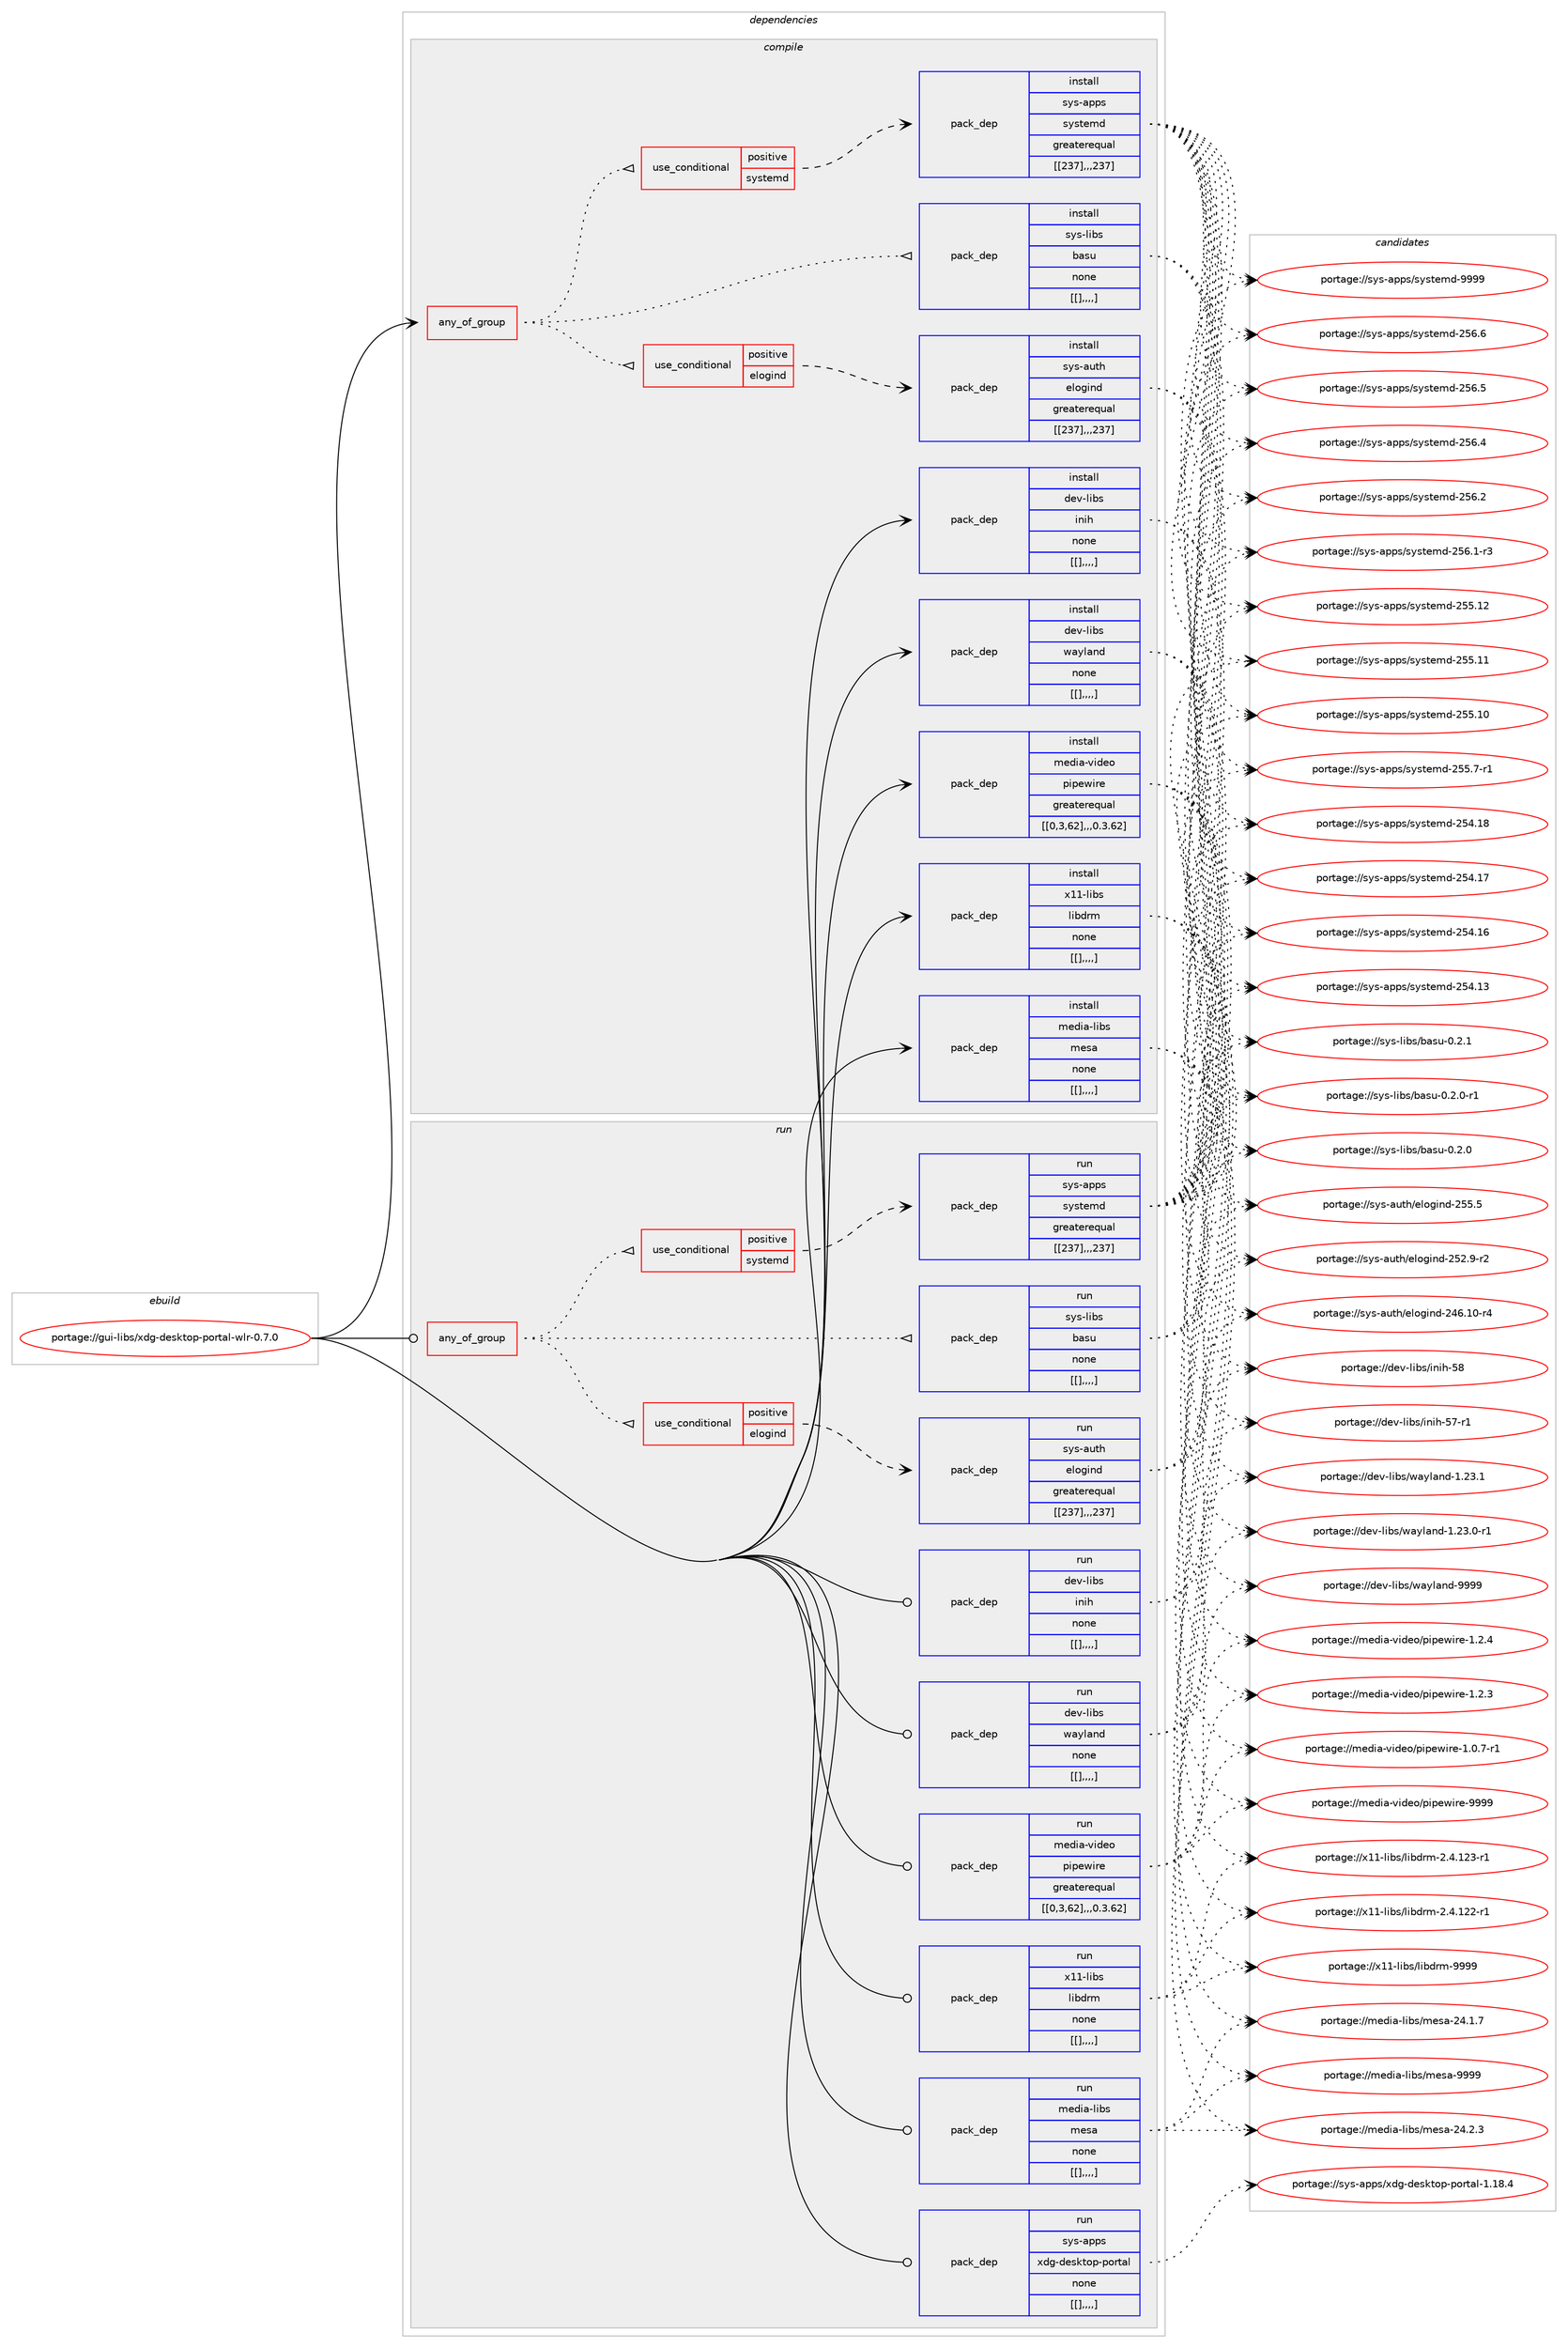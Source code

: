digraph prolog {

# *************
# Graph options
# *************

newrank=true;
concentrate=true;
compound=true;
graph [rankdir=LR,fontname=Helvetica,fontsize=10,ranksep=1.5];#, ranksep=2.5, nodesep=0.2];
edge  [arrowhead=vee];
node  [fontname=Helvetica,fontsize=10];

# **********
# The ebuild
# **********

subgraph cluster_leftcol {
color=gray;
label=<<i>ebuild</i>>;
id [label="portage://gui-libs/xdg-desktop-portal-wlr-0.7.0", color=red, width=4, href="../gui-libs/xdg-desktop-portal-wlr-0.7.0.svg"];
}

# ****************
# The dependencies
# ****************

subgraph cluster_midcol {
color=gray;
label=<<i>dependencies</i>>;
subgraph cluster_compile {
fillcolor="#eeeeee";
style=filled;
label=<<i>compile</i>>;
subgraph any1409 {
dependency249853 [label=<<TABLE BORDER="0" CELLBORDER="1" CELLSPACING="0" CELLPADDING="4"><TR><TD CELLPADDING="10">any_of_group</TD></TR></TABLE>>, shape=none, color=red];subgraph cond69204 {
dependency249854 [label=<<TABLE BORDER="0" CELLBORDER="1" CELLSPACING="0" CELLPADDING="4"><TR><TD ROWSPAN="3" CELLPADDING="10">use_conditional</TD></TR><TR><TD>positive</TD></TR><TR><TD>systemd</TD></TR></TABLE>>, shape=none, color=red];
subgraph pack179080 {
dependency249855 [label=<<TABLE BORDER="0" CELLBORDER="1" CELLSPACING="0" CELLPADDING="4" WIDTH="220"><TR><TD ROWSPAN="6" CELLPADDING="30">pack_dep</TD></TR><TR><TD WIDTH="110">install</TD></TR><TR><TD>sys-apps</TD></TR><TR><TD>systemd</TD></TR><TR><TD>greaterequal</TD></TR><TR><TD>[[237],,,237]</TD></TR></TABLE>>, shape=none, color=blue];
}
dependency249854:e -> dependency249855:w [weight=20,style="dashed",arrowhead="vee"];
}
dependency249853:e -> dependency249854:w [weight=20,style="dotted",arrowhead="oinv"];
subgraph cond69205 {
dependency249856 [label=<<TABLE BORDER="0" CELLBORDER="1" CELLSPACING="0" CELLPADDING="4"><TR><TD ROWSPAN="3" CELLPADDING="10">use_conditional</TD></TR><TR><TD>positive</TD></TR><TR><TD>elogind</TD></TR></TABLE>>, shape=none, color=red];
subgraph pack179081 {
dependency249857 [label=<<TABLE BORDER="0" CELLBORDER="1" CELLSPACING="0" CELLPADDING="4" WIDTH="220"><TR><TD ROWSPAN="6" CELLPADDING="30">pack_dep</TD></TR><TR><TD WIDTH="110">install</TD></TR><TR><TD>sys-auth</TD></TR><TR><TD>elogind</TD></TR><TR><TD>greaterequal</TD></TR><TR><TD>[[237],,,237]</TD></TR></TABLE>>, shape=none, color=blue];
}
dependency249856:e -> dependency249857:w [weight=20,style="dashed",arrowhead="vee"];
}
dependency249853:e -> dependency249856:w [weight=20,style="dotted",arrowhead="oinv"];
subgraph pack179082 {
dependency249858 [label=<<TABLE BORDER="0" CELLBORDER="1" CELLSPACING="0" CELLPADDING="4" WIDTH="220"><TR><TD ROWSPAN="6" CELLPADDING="30">pack_dep</TD></TR><TR><TD WIDTH="110">install</TD></TR><TR><TD>sys-libs</TD></TR><TR><TD>basu</TD></TR><TR><TD>none</TD></TR><TR><TD>[[],,,,]</TD></TR></TABLE>>, shape=none, color=blue];
}
dependency249853:e -> dependency249858:w [weight=20,style="dotted",arrowhead="oinv"];
}
id:e -> dependency249853:w [weight=20,style="solid",arrowhead="vee"];
subgraph pack179083 {
dependency249859 [label=<<TABLE BORDER="0" CELLBORDER="1" CELLSPACING="0" CELLPADDING="4" WIDTH="220"><TR><TD ROWSPAN="6" CELLPADDING="30">pack_dep</TD></TR><TR><TD WIDTH="110">install</TD></TR><TR><TD>dev-libs</TD></TR><TR><TD>inih</TD></TR><TR><TD>none</TD></TR><TR><TD>[[],,,,]</TD></TR></TABLE>>, shape=none, color=blue];
}
id:e -> dependency249859:w [weight=20,style="solid",arrowhead="vee"];
subgraph pack179084 {
dependency249860 [label=<<TABLE BORDER="0" CELLBORDER="1" CELLSPACING="0" CELLPADDING="4" WIDTH="220"><TR><TD ROWSPAN="6" CELLPADDING="30">pack_dep</TD></TR><TR><TD WIDTH="110">install</TD></TR><TR><TD>dev-libs</TD></TR><TR><TD>wayland</TD></TR><TR><TD>none</TD></TR><TR><TD>[[],,,,]</TD></TR></TABLE>>, shape=none, color=blue];
}
id:e -> dependency249860:w [weight=20,style="solid",arrowhead="vee"];
subgraph pack179085 {
dependency249861 [label=<<TABLE BORDER="0" CELLBORDER="1" CELLSPACING="0" CELLPADDING="4" WIDTH="220"><TR><TD ROWSPAN="6" CELLPADDING="30">pack_dep</TD></TR><TR><TD WIDTH="110">install</TD></TR><TR><TD>media-libs</TD></TR><TR><TD>mesa</TD></TR><TR><TD>none</TD></TR><TR><TD>[[],,,,]</TD></TR></TABLE>>, shape=none, color=blue];
}
id:e -> dependency249861:w [weight=20,style="solid",arrowhead="vee"];
subgraph pack179086 {
dependency249862 [label=<<TABLE BORDER="0" CELLBORDER="1" CELLSPACING="0" CELLPADDING="4" WIDTH="220"><TR><TD ROWSPAN="6" CELLPADDING="30">pack_dep</TD></TR><TR><TD WIDTH="110">install</TD></TR><TR><TD>media-video</TD></TR><TR><TD>pipewire</TD></TR><TR><TD>greaterequal</TD></TR><TR><TD>[[0,3,62],,,0.3.62]</TD></TR></TABLE>>, shape=none, color=blue];
}
id:e -> dependency249862:w [weight=20,style="solid",arrowhead="vee"];
subgraph pack179087 {
dependency249863 [label=<<TABLE BORDER="0" CELLBORDER="1" CELLSPACING="0" CELLPADDING="4" WIDTH="220"><TR><TD ROWSPAN="6" CELLPADDING="30">pack_dep</TD></TR><TR><TD WIDTH="110">install</TD></TR><TR><TD>x11-libs</TD></TR><TR><TD>libdrm</TD></TR><TR><TD>none</TD></TR><TR><TD>[[],,,,]</TD></TR></TABLE>>, shape=none, color=blue];
}
id:e -> dependency249863:w [weight=20,style="solid",arrowhead="vee"];
}
subgraph cluster_compileandrun {
fillcolor="#eeeeee";
style=filled;
label=<<i>compile and run</i>>;
}
subgraph cluster_run {
fillcolor="#eeeeee";
style=filled;
label=<<i>run</i>>;
subgraph any1410 {
dependency249864 [label=<<TABLE BORDER="0" CELLBORDER="1" CELLSPACING="0" CELLPADDING="4"><TR><TD CELLPADDING="10">any_of_group</TD></TR></TABLE>>, shape=none, color=red];subgraph cond69206 {
dependency249865 [label=<<TABLE BORDER="0" CELLBORDER="1" CELLSPACING="0" CELLPADDING="4"><TR><TD ROWSPAN="3" CELLPADDING="10">use_conditional</TD></TR><TR><TD>positive</TD></TR><TR><TD>systemd</TD></TR></TABLE>>, shape=none, color=red];
subgraph pack179088 {
dependency249866 [label=<<TABLE BORDER="0" CELLBORDER="1" CELLSPACING="0" CELLPADDING="4" WIDTH="220"><TR><TD ROWSPAN="6" CELLPADDING="30">pack_dep</TD></TR><TR><TD WIDTH="110">run</TD></TR><TR><TD>sys-apps</TD></TR><TR><TD>systemd</TD></TR><TR><TD>greaterequal</TD></TR><TR><TD>[[237],,,237]</TD></TR></TABLE>>, shape=none, color=blue];
}
dependency249865:e -> dependency249866:w [weight=20,style="dashed",arrowhead="vee"];
}
dependency249864:e -> dependency249865:w [weight=20,style="dotted",arrowhead="oinv"];
subgraph cond69207 {
dependency249867 [label=<<TABLE BORDER="0" CELLBORDER="1" CELLSPACING="0" CELLPADDING="4"><TR><TD ROWSPAN="3" CELLPADDING="10">use_conditional</TD></TR><TR><TD>positive</TD></TR><TR><TD>elogind</TD></TR></TABLE>>, shape=none, color=red];
subgraph pack179089 {
dependency249868 [label=<<TABLE BORDER="0" CELLBORDER="1" CELLSPACING="0" CELLPADDING="4" WIDTH="220"><TR><TD ROWSPAN="6" CELLPADDING="30">pack_dep</TD></TR><TR><TD WIDTH="110">run</TD></TR><TR><TD>sys-auth</TD></TR><TR><TD>elogind</TD></TR><TR><TD>greaterequal</TD></TR><TR><TD>[[237],,,237]</TD></TR></TABLE>>, shape=none, color=blue];
}
dependency249867:e -> dependency249868:w [weight=20,style="dashed",arrowhead="vee"];
}
dependency249864:e -> dependency249867:w [weight=20,style="dotted",arrowhead="oinv"];
subgraph pack179090 {
dependency249869 [label=<<TABLE BORDER="0" CELLBORDER="1" CELLSPACING="0" CELLPADDING="4" WIDTH="220"><TR><TD ROWSPAN="6" CELLPADDING="30">pack_dep</TD></TR><TR><TD WIDTH="110">run</TD></TR><TR><TD>sys-libs</TD></TR><TR><TD>basu</TD></TR><TR><TD>none</TD></TR><TR><TD>[[],,,,]</TD></TR></TABLE>>, shape=none, color=blue];
}
dependency249864:e -> dependency249869:w [weight=20,style="dotted",arrowhead="oinv"];
}
id:e -> dependency249864:w [weight=20,style="solid",arrowhead="odot"];
subgraph pack179091 {
dependency249870 [label=<<TABLE BORDER="0" CELLBORDER="1" CELLSPACING="0" CELLPADDING="4" WIDTH="220"><TR><TD ROWSPAN="6" CELLPADDING="30">pack_dep</TD></TR><TR><TD WIDTH="110">run</TD></TR><TR><TD>dev-libs</TD></TR><TR><TD>inih</TD></TR><TR><TD>none</TD></TR><TR><TD>[[],,,,]</TD></TR></TABLE>>, shape=none, color=blue];
}
id:e -> dependency249870:w [weight=20,style="solid",arrowhead="odot"];
subgraph pack179092 {
dependency249871 [label=<<TABLE BORDER="0" CELLBORDER="1" CELLSPACING="0" CELLPADDING="4" WIDTH="220"><TR><TD ROWSPAN="6" CELLPADDING="30">pack_dep</TD></TR><TR><TD WIDTH="110">run</TD></TR><TR><TD>dev-libs</TD></TR><TR><TD>wayland</TD></TR><TR><TD>none</TD></TR><TR><TD>[[],,,,]</TD></TR></TABLE>>, shape=none, color=blue];
}
id:e -> dependency249871:w [weight=20,style="solid",arrowhead="odot"];
subgraph pack179093 {
dependency249872 [label=<<TABLE BORDER="0" CELLBORDER="1" CELLSPACING="0" CELLPADDING="4" WIDTH="220"><TR><TD ROWSPAN="6" CELLPADDING="30">pack_dep</TD></TR><TR><TD WIDTH="110">run</TD></TR><TR><TD>media-libs</TD></TR><TR><TD>mesa</TD></TR><TR><TD>none</TD></TR><TR><TD>[[],,,,]</TD></TR></TABLE>>, shape=none, color=blue];
}
id:e -> dependency249872:w [weight=20,style="solid",arrowhead="odot"];
subgraph pack179094 {
dependency249873 [label=<<TABLE BORDER="0" CELLBORDER="1" CELLSPACING="0" CELLPADDING="4" WIDTH="220"><TR><TD ROWSPAN="6" CELLPADDING="30">pack_dep</TD></TR><TR><TD WIDTH="110">run</TD></TR><TR><TD>media-video</TD></TR><TR><TD>pipewire</TD></TR><TR><TD>greaterequal</TD></TR><TR><TD>[[0,3,62],,,0.3.62]</TD></TR></TABLE>>, shape=none, color=blue];
}
id:e -> dependency249873:w [weight=20,style="solid",arrowhead="odot"];
subgraph pack179095 {
dependency249874 [label=<<TABLE BORDER="0" CELLBORDER="1" CELLSPACING="0" CELLPADDING="4" WIDTH="220"><TR><TD ROWSPAN="6" CELLPADDING="30">pack_dep</TD></TR><TR><TD WIDTH="110">run</TD></TR><TR><TD>sys-apps</TD></TR><TR><TD>xdg-desktop-portal</TD></TR><TR><TD>none</TD></TR><TR><TD>[[],,,,]</TD></TR></TABLE>>, shape=none, color=blue];
}
id:e -> dependency249874:w [weight=20,style="solid",arrowhead="odot"];
subgraph pack179096 {
dependency249875 [label=<<TABLE BORDER="0" CELLBORDER="1" CELLSPACING="0" CELLPADDING="4" WIDTH="220"><TR><TD ROWSPAN="6" CELLPADDING="30">pack_dep</TD></TR><TR><TD WIDTH="110">run</TD></TR><TR><TD>x11-libs</TD></TR><TR><TD>libdrm</TD></TR><TR><TD>none</TD></TR><TR><TD>[[],,,,]</TD></TR></TABLE>>, shape=none, color=blue];
}
id:e -> dependency249875:w [weight=20,style="solid",arrowhead="odot"];
}
}

# **************
# The candidates
# **************

subgraph cluster_choices {
rank=same;
color=gray;
label=<<i>candidates</i>>;

subgraph choice179080 {
color=black;
nodesep=1;
choice1151211154597112112115471151211151161011091004557575757 [label="portage://sys-apps/systemd-9999", color=red, width=4,href="../sys-apps/systemd-9999.svg"];
choice115121115459711211211547115121115116101109100455053544654 [label="portage://sys-apps/systemd-256.6", color=red, width=4,href="../sys-apps/systemd-256.6.svg"];
choice115121115459711211211547115121115116101109100455053544653 [label="portage://sys-apps/systemd-256.5", color=red, width=4,href="../sys-apps/systemd-256.5.svg"];
choice115121115459711211211547115121115116101109100455053544652 [label="portage://sys-apps/systemd-256.4", color=red, width=4,href="../sys-apps/systemd-256.4.svg"];
choice115121115459711211211547115121115116101109100455053544650 [label="portage://sys-apps/systemd-256.2", color=red, width=4,href="../sys-apps/systemd-256.2.svg"];
choice1151211154597112112115471151211151161011091004550535446494511451 [label="portage://sys-apps/systemd-256.1-r3", color=red, width=4,href="../sys-apps/systemd-256.1-r3.svg"];
choice11512111545971121121154711512111511610110910045505353464950 [label="portage://sys-apps/systemd-255.12", color=red, width=4,href="../sys-apps/systemd-255.12.svg"];
choice11512111545971121121154711512111511610110910045505353464949 [label="portage://sys-apps/systemd-255.11", color=red, width=4,href="../sys-apps/systemd-255.11.svg"];
choice11512111545971121121154711512111511610110910045505353464948 [label="portage://sys-apps/systemd-255.10", color=red, width=4,href="../sys-apps/systemd-255.10.svg"];
choice1151211154597112112115471151211151161011091004550535346554511449 [label="portage://sys-apps/systemd-255.7-r1", color=red, width=4,href="../sys-apps/systemd-255.7-r1.svg"];
choice11512111545971121121154711512111511610110910045505352464956 [label="portage://sys-apps/systemd-254.18", color=red, width=4,href="../sys-apps/systemd-254.18.svg"];
choice11512111545971121121154711512111511610110910045505352464955 [label="portage://sys-apps/systemd-254.17", color=red, width=4,href="../sys-apps/systemd-254.17.svg"];
choice11512111545971121121154711512111511610110910045505352464954 [label="portage://sys-apps/systemd-254.16", color=red, width=4,href="../sys-apps/systemd-254.16.svg"];
choice11512111545971121121154711512111511610110910045505352464951 [label="portage://sys-apps/systemd-254.13", color=red, width=4,href="../sys-apps/systemd-254.13.svg"];
dependency249855:e -> choice1151211154597112112115471151211151161011091004557575757:w [style=dotted,weight="100"];
dependency249855:e -> choice115121115459711211211547115121115116101109100455053544654:w [style=dotted,weight="100"];
dependency249855:e -> choice115121115459711211211547115121115116101109100455053544653:w [style=dotted,weight="100"];
dependency249855:e -> choice115121115459711211211547115121115116101109100455053544652:w [style=dotted,weight="100"];
dependency249855:e -> choice115121115459711211211547115121115116101109100455053544650:w [style=dotted,weight="100"];
dependency249855:e -> choice1151211154597112112115471151211151161011091004550535446494511451:w [style=dotted,weight="100"];
dependency249855:e -> choice11512111545971121121154711512111511610110910045505353464950:w [style=dotted,weight="100"];
dependency249855:e -> choice11512111545971121121154711512111511610110910045505353464949:w [style=dotted,weight="100"];
dependency249855:e -> choice11512111545971121121154711512111511610110910045505353464948:w [style=dotted,weight="100"];
dependency249855:e -> choice1151211154597112112115471151211151161011091004550535346554511449:w [style=dotted,weight="100"];
dependency249855:e -> choice11512111545971121121154711512111511610110910045505352464956:w [style=dotted,weight="100"];
dependency249855:e -> choice11512111545971121121154711512111511610110910045505352464955:w [style=dotted,weight="100"];
dependency249855:e -> choice11512111545971121121154711512111511610110910045505352464954:w [style=dotted,weight="100"];
dependency249855:e -> choice11512111545971121121154711512111511610110910045505352464951:w [style=dotted,weight="100"];
}
subgraph choice179081 {
color=black;
nodesep=1;
choice115121115459711711610447101108111103105110100455053534653 [label="portage://sys-auth/elogind-255.5", color=red, width=4,href="../sys-auth/elogind-255.5.svg"];
choice1151211154597117116104471011081111031051101004550535046574511450 [label="portage://sys-auth/elogind-252.9-r2", color=red, width=4,href="../sys-auth/elogind-252.9-r2.svg"];
choice115121115459711711610447101108111103105110100455052544649484511452 [label="portage://sys-auth/elogind-246.10-r4", color=red, width=4,href="../sys-auth/elogind-246.10-r4.svg"];
dependency249857:e -> choice115121115459711711610447101108111103105110100455053534653:w [style=dotted,weight="100"];
dependency249857:e -> choice1151211154597117116104471011081111031051101004550535046574511450:w [style=dotted,weight="100"];
dependency249857:e -> choice115121115459711711610447101108111103105110100455052544649484511452:w [style=dotted,weight="100"];
}
subgraph choice179082 {
color=black;
nodesep=1;
choice1151211154510810598115479897115117454846504649 [label="portage://sys-libs/basu-0.2.1", color=red, width=4,href="../sys-libs/basu-0.2.1.svg"];
choice11512111545108105981154798971151174548465046484511449 [label="portage://sys-libs/basu-0.2.0-r1", color=red, width=4,href="../sys-libs/basu-0.2.0-r1.svg"];
choice1151211154510810598115479897115117454846504648 [label="portage://sys-libs/basu-0.2.0", color=red, width=4,href="../sys-libs/basu-0.2.0.svg"];
dependency249858:e -> choice1151211154510810598115479897115117454846504649:w [style=dotted,weight="100"];
dependency249858:e -> choice11512111545108105981154798971151174548465046484511449:w [style=dotted,weight="100"];
dependency249858:e -> choice1151211154510810598115479897115117454846504648:w [style=dotted,weight="100"];
}
subgraph choice179083 {
color=black;
nodesep=1;
choice100101118451081059811547105110105104455356 [label="portage://dev-libs/inih-58", color=red, width=4,href="../dev-libs/inih-58.svg"];
choice1001011184510810598115471051101051044553554511449 [label="portage://dev-libs/inih-57-r1", color=red, width=4,href="../dev-libs/inih-57-r1.svg"];
dependency249859:e -> choice100101118451081059811547105110105104455356:w [style=dotted,weight="100"];
dependency249859:e -> choice1001011184510810598115471051101051044553554511449:w [style=dotted,weight="100"];
}
subgraph choice179084 {
color=black;
nodesep=1;
choice10010111845108105981154711997121108971101004557575757 [label="portage://dev-libs/wayland-9999", color=red, width=4,href="../dev-libs/wayland-9999.svg"];
choice100101118451081059811547119971211089711010045494650514649 [label="portage://dev-libs/wayland-1.23.1", color=red, width=4,href="../dev-libs/wayland-1.23.1.svg"];
choice1001011184510810598115471199712110897110100454946505146484511449 [label="portage://dev-libs/wayland-1.23.0-r1", color=red, width=4,href="../dev-libs/wayland-1.23.0-r1.svg"];
dependency249860:e -> choice10010111845108105981154711997121108971101004557575757:w [style=dotted,weight="100"];
dependency249860:e -> choice100101118451081059811547119971211089711010045494650514649:w [style=dotted,weight="100"];
dependency249860:e -> choice1001011184510810598115471199712110897110100454946505146484511449:w [style=dotted,weight="100"];
}
subgraph choice179085 {
color=black;
nodesep=1;
choice10910110010597451081059811547109101115974557575757 [label="portage://media-libs/mesa-9999", color=red, width=4,href="../media-libs/mesa-9999.svg"];
choice109101100105974510810598115471091011159745505246504651 [label="portage://media-libs/mesa-24.2.3", color=red, width=4,href="../media-libs/mesa-24.2.3.svg"];
choice109101100105974510810598115471091011159745505246494655 [label="portage://media-libs/mesa-24.1.7", color=red, width=4,href="../media-libs/mesa-24.1.7.svg"];
dependency249861:e -> choice10910110010597451081059811547109101115974557575757:w [style=dotted,weight="100"];
dependency249861:e -> choice109101100105974510810598115471091011159745505246504651:w [style=dotted,weight="100"];
dependency249861:e -> choice109101100105974510810598115471091011159745505246494655:w [style=dotted,weight="100"];
}
subgraph choice179086 {
color=black;
nodesep=1;
choice1091011001059745118105100101111471121051121011191051141014557575757 [label="portage://media-video/pipewire-9999", color=red, width=4,href="../media-video/pipewire-9999.svg"];
choice109101100105974511810510010111147112105112101119105114101454946504652 [label="portage://media-video/pipewire-1.2.4", color=red, width=4,href="../media-video/pipewire-1.2.4.svg"];
choice109101100105974511810510010111147112105112101119105114101454946504651 [label="portage://media-video/pipewire-1.2.3", color=red, width=4,href="../media-video/pipewire-1.2.3.svg"];
choice1091011001059745118105100101111471121051121011191051141014549464846554511449 [label="portage://media-video/pipewire-1.0.7-r1", color=red, width=4,href="../media-video/pipewire-1.0.7-r1.svg"];
dependency249862:e -> choice1091011001059745118105100101111471121051121011191051141014557575757:w [style=dotted,weight="100"];
dependency249862:e -> choice109101100105974511810510010111147112105112101119105114101454946504652:w [style=dotted,weight="100"];
dependency249862:e -> choice109101100105974511810510010111147112105112101119105114101454946504651:w [style=dotted,weight="100"];
dependency249862:e -> choice1091011001059745118105100101111471121051121011191051141014549464846554511449:w [style=dotted,weight="100"];
}
subgraph choice179087 {
color=black;
nodesep=1;
choice1204949451081059811547108105981001141094557575757 [label="portage://x11-libs/libdrm-9999", color=red, width=4,href="../x11-libs/libdrm-9999.svg"];
choice12049494510810598115471081059810011410945504652464950514511449 [label="portage://x11-libs/libdrm-2.4.123-r1", color=red, width=4,href="../x11-libs/libdrm-2.4.123-r1.svg"];
choice12049494510810598115471081059810011410945504652464950504511449 [label="portage://x11-libs/libdrm-2.4.122-r1", color=red, width=4,href="../x11-libs/libdrm-2.4.122-r1.svg"];
dependency249863:e -> choice1204949451081059811547108105981001141094557575757:w [style=dotted,weight="100"];
dependency249863:e -> choice12049494510810598115471081059810011410945504652464950514511449:w [style=dotted,weight="100"];
dependency249863:e -> choice12049494510810598115471081059810011410945504652464950504511449:w [style=dotted,weight="100"];
}
subgraph choice179088 {
color=black;
nodesep=1;
choice1151211154597112112115471151211151161011091004557575757 [label="portage://sys-apps/systemd-9999", color=red, width=4,href="../sys-apps/systemd-9999.svg"];
choice115121115459711211211547115121115116101109100455053544654 [label="portage://sys-apps/systemd-256.6", color=red, width=4,href="../sys-apps/systemd-256.6.svg"];
choice115121115459711211211547115121115116101109100455053544653 [label="portage://sys-apps/systemd-256.5", color=red, width=4,href="../sys-apps/systemd-256.5.svg"];
choice115121115459711211211547115121115116101109100455053544652 [label="portage://sys-apps/systemd-256.4", color=red, width=4,href="../sys-apps/systemd-256.4.svg"];
choice115121115459711211211547115121115116101109100455053544650 [label="portage://sys-apps/systemd-256.2", color=red, width=4,href="../sys-apps/systemd-256.2.svg"];
choice1151211154597112112115471151211151161011091004550535446494511451 [label="portage://sys-apps/systemd-256.1-r3", color=red, width=4,href="../sys-apps/systemd-256.1-r3.svg"];
choice11512111545971121121154711512111511610110910045505353464950 [label="portage://sys-apps/systemd-255.12", color=red, width=4,href="../sys-apps/systemd-255.12.svg"];
choice11512111545971121121154711512111511610110910045505353464949 [label="portage://sys-apps/systemd-255.11", color=red, width=4,href="../sys-apps/systemd-255.11.svg"];
choice11512111545971121121154711512111511610110910045505353464948 [label="portage://sys-apps/systemd-255.10", color=red, width=4,href="../sys-apps/systemd-255.10.svg"];
choice1151211154597112112115471151211151161011091004550535346554511449 [label="portage://sys-apps/systemd-255.7-r1", color=red, width=4,href="../sys-apps/systemd-255.7-r1.svg"];
choice11512111545971121121154711512111511610110910045505352464956 [label="portage://sys-apps/systemd-254.18", color=red, width=4,href="../sys-apps/systemd-254.18.svg"];
choice11512111545971121121154711512111511610110910045505352464955 [label="portage://sys-apps/systemd-254.17", color=red, width=4,href="../sys-apps/systemd-254.17.svg"];
choice11512111545971121121154711512111511610110910045505352464954 [label="portage://sys-apps/systemd-254.16", color=red, width=4,href="../sys-apps/systemd-254.16.svg"];
choice11512111545971121121154711512111511610110910045505352464951 [label="portage://sys-apps/systemd-254.13", color=red, width=4,href="../sys-apps/systemd-254.13.svg"];
dependency249866:e -> choice1151211154597112112115471151211151161011091004557575757:w [style=dotted,weight="100"];
dependency249866:e -> choice115121115459711211211547115121115116101109100455053544654:w [style=dotted,weight="100"];
dependency249866:e -> choice115121115459711211211547115121115116101109100455053544653:w [style=dotted,weight="100"];
dependency249866:e -> choice115121115459711211211547115121115116101109100455053544652:w [style=dotted,weight="100"];
dependency249866:e -> choice115121115459711211211547115121115116101109100455053544650:w [style=dotted,weight="100"];
dependency249866:e -> choice1151211154597112112115471151211151161011091004550535446494511451:w [style=dotted,weight="100"];
dependency249866:e -> choice11512111545971121121154711512111511610110910045505353464950:w [style=dotted,weight="100"];
dependency249866:e -> choice11512111545971121121154711512111511610110910045505353464949:w [style=dotted,weight="100"];
dependency249866:e -> choice11512111545971121121154711512111511610110910045505353464948:w [style=dotted,weight="100"];
dependency249866:e -> choice1151211154597112112115471151211151161011091004550535346554511449:w [style=dotted,weight="100"];
dependency249866:e -> choice11512111545971121121154711512111511610110910045505352464956:w [style=dotted,weight="100"];
dependency249866:e -> choice11512111545971121121154711512111511610110910045505352464955:w [style=dotted,weight="100"];
dependency249866:e -> choice11512111545971121121154711512111511610110910045505352464954:w [style=dotted,weight="100"];
dependency249866:e -> choice11512111545971121121154711512111511610110910045505352464951:w [style=dotted,weight="100"];
}
subgraph choice179089 {
color=black;
nodesep=1;
choice115121115459711711610447101108111103105110100455053534653 [label="portage://sys-auth/elogind-255.5", color=red, width=4,href="../sys-auth/elogind-255.5.svg"];
choice1151211154597117116104471011081111031051101004550535046574511450 [label="portage://sys-auth/elogind-252.9-r2", color=red, width=4,href="../sys-auth/elogind-252.9-r2.svg"];
choice115121115459711711610447101108111103105110100455052544649484511452 [label="portage://sys-auth/elogind-246.10-r4", color=red, width=4,href="../sys-auth/elogind-246.10-r4.svg"];
dependency249868:e -> choice115121115459711711610447101108111103105110100455053534653:w [style=dotted,weight="100"];
dependency249868:e -> choice1151211154597117116104471011081111031051101004550535046574511450:w [style=dotted,weight="100"];
dependency249868:e -> choice115121115459711711610447101108111103105110100455052544649484511452:w [style=dotted,weight="100"];
}
subgraph choice179090 {
color=black;
nodesep=1;
choice1151211154510810598115479897115117454846504649 [label="portage://sys-libs/basu-0.2.1", color=red, width=4,href="../sys-libs/basu-0.2.1.svg"];
choice11512111545108105981154798971151174548465046484511449 [label="portage://sys-libs/basu-0.2.0-r1", color=red, width=4,href="../sys-libs/basu-0.2.0-r1.svg"];
choice1151211154510810598115479897115117454846504648 [label="portage://sys-libs/basu-0.2.0", color=red, width=4,href="../sys-libs/basu-0.2.0.svg"];
dependency249869:e -> choice1151211154510810598115479897115117454846504649:w [style=dotted,weight="100"];
dependency249869:e -> choice11512111545108105981154798971151174548465046484511449:w [style=dotted,weight="100"];
dependency249869:e -> choice1151211154510810598115479897115117454846504648:w [style=dotted,weight="100"];
}
subgraph choice179091 {
color=black;
nodesep=1;
choice100101118451081059811547105110105104455356 [label="portage://dev-libs/inih-58", color=red, width=4,href="../dev-libs/inih-58.svg"];
choice1001011184510810598115471051101051044553554511449 [label="portage://dev-libs/inih-57-r1", color=red, width=4,href="../dev-libs/inih-57-r1.svg"];
dependency249870:e -> choice100101118451081059811547105110105104455356:w [style=dotted,weight="100"];
dependency249870:e -> choice1001011184510810598115471051101051044553554511449:w [style=dotted,weight="100"];
}
subgraph choice179092 {
color=black;
nodesep=1;
choice10010111845108105981154711997121108971101004557575757 [label="portage://dev-libs/wayland-9999", color=red, width=4,href="../dev-libs/wayland-9999.svg"];
choice100101118451081059811547119971211089711010045494650514649 [label="portage://dev-libs/wayland-1.23.1", color=red, width=4,href="../dev-libs/wayland-1.23.1.svg"];
choice1001011184510810598115471199712110897110100454946505146484511449 [label="portage://dev-libs/wayland-1.23.0-r1", color=red, width=4,href="../dev-libs/wayland-1.23.0-r1.svg"];
dependency249871:e -> choice10010111845108105981154711997121108971101004557575757:w [style=dotted,weight="100"];
dependency249871:e -> choice100101118451081059811547119971211089711010045494650514649:w [style=dotted,weight="100"];
dependency249871:e -> choice1001011184510810598115471199712110897110100454946505146484511449:w [style=dotted,weight="100"];
}
subgraph choice179093 {
color=black;
nodesep=1;
choice10910110010597451081059811547109101115974557575757 [label="portage://media-libs/mesa-9999", color=red, width=4,href="../media-libs/mesa-9999.svg"];
choice109101100105974510810598115471091011159745505246504651 [label="portage://media-libs/mesa-24.2.3", color=red, width=4,href="../media-libs/mesa-24.2.3.svg"];
choice109101100105974510810598115471091011159745505246494655 [label="portage://media-libs/mesa-24.1.7", color=red, width=4,href="../media-libs/mesa-24.1.7.svg"];
dependency249872:e -> choice10910110010597451081059811547109101115974557575757:w [style=dotted,weight="100"];
dependency249872:e -> choice109101100105974510810598115471091011159745505246504651:w [style=dotted,weight="100"];
dependency249872:e -> choice109101100105974510810598115471091011159745505246494655:w [style=dotted,weight="100"];
}
subgraph choice179094 {
color=black;
nodesep=1;
choice1091011001059745118105100101111471121051121011191051141014557575757 [label="portage://media-video/pipewire-9999", color=red, width=4,href="../media-video/pipewire-9999.svg"];
choice109101100105974511810510010111147112105112101119105114101454946504652 [label="portage://media-video/pipewire-1.2.4", color=red, width=4,href="../media-video/pipewire-1.2.4.svg"];
choice109101100105974511810510010111147112105112101119105114101454946504651 [label="portage://media-video/pipewire-1.2.3", color=red, width=4,href="../media-video/pipewire-1.2.3.svg"];
choice1091011001059745118105100101111471121051121011191051141014549464846554511449 [label="portage://media-video/pipewire-1.0.7-r1", color=red, width=4,href="../media-video/pipewire-1.0.7-r1.svg"];
dependency249873:e -> choice1091011001059745118105100101111471121051121011191051141014557575757:w [style=dotted,weight="100"];
dependency249873:e -> choice109101100105974511810510010111147112105112101119105114101454946504652:w [style=dotted,weight="100"];
dependency249873:e -> choice109101100105974511810510010111147112105112101119105114101454946504651:w [style=dotted,weight="100"];
dependency249873:e -> choice1091011001059745118105100101111471121051121011191051141014549464846554511449:w [style=dotted,weight="100"];
}
subgraph choice179095 {
color=black;
nodesep=1;
choice11512111545971121121154712010010345100101115107116111112451121111141169710845494649564652 [label="portage://sys-apps/xdg-desktop-portal-1.18.4", color=red, width=4,href="../sys-apps/xdg-desktop-portal-1.18.4.svg"];
dependency249874:e -> choice11512111545971121121154712010010345100101115107116111112451121111141169710845494649564652:w [style=dotted,weight="100"];
}
subgraph choice179096 {
color=black;
nodesep=1;
choice1204949451081059811547108105981001141094557575757 [label="portage://x11-libs/libdrm-9999", color=red, width=4,href="../x11-libs/libdrm-9999.svg"];
choice12049494510810598115471081059810011410945504652464950514511449 [label="portage://x11-libs/libdrm-2.4.123-r1", color=red, width=4,href="../x11-libs/libdrm-2.4.123-r1.svg"];
choice12049494510810598115471081059810011410945504652464950504511449 [label="portage://x11-libs/libdrm-2.4.122-r1", color=red, width=4,href="../x11-libs/libdrm-2.4.122-r1.svg"];
dependency249875:e -> choice1204949451081059811547108105981001141094557575757:w [style=dotted,weight="100"];
dependency249875:e -> choice12049494510810598115471081059810011410945504652464950514511449:w [style=dotted,weight="100"];
dependency249875:e -> choice12049494510810598115471081059810011410945504652464950504511449:w [style=dotted,weight="100"];
}
}

}
